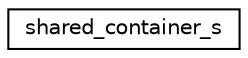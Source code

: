 digraph "类继承关系图"
{
 // LATEX_PDF_SIZE
  edge [fontname="Helvetica",fontsize="10",labelfontname="Helvetica",labelfontsize="10"];
  node [fontname="Helvetica",fontsize="10",shape=record];
  rankdir="LR";
  Node0 [label="shared_container_s",height=0.2,width=0.4,color="black", fillcolor="white", style="filled",URL="$structshared__container__s.html",tooltip=" "];
}
